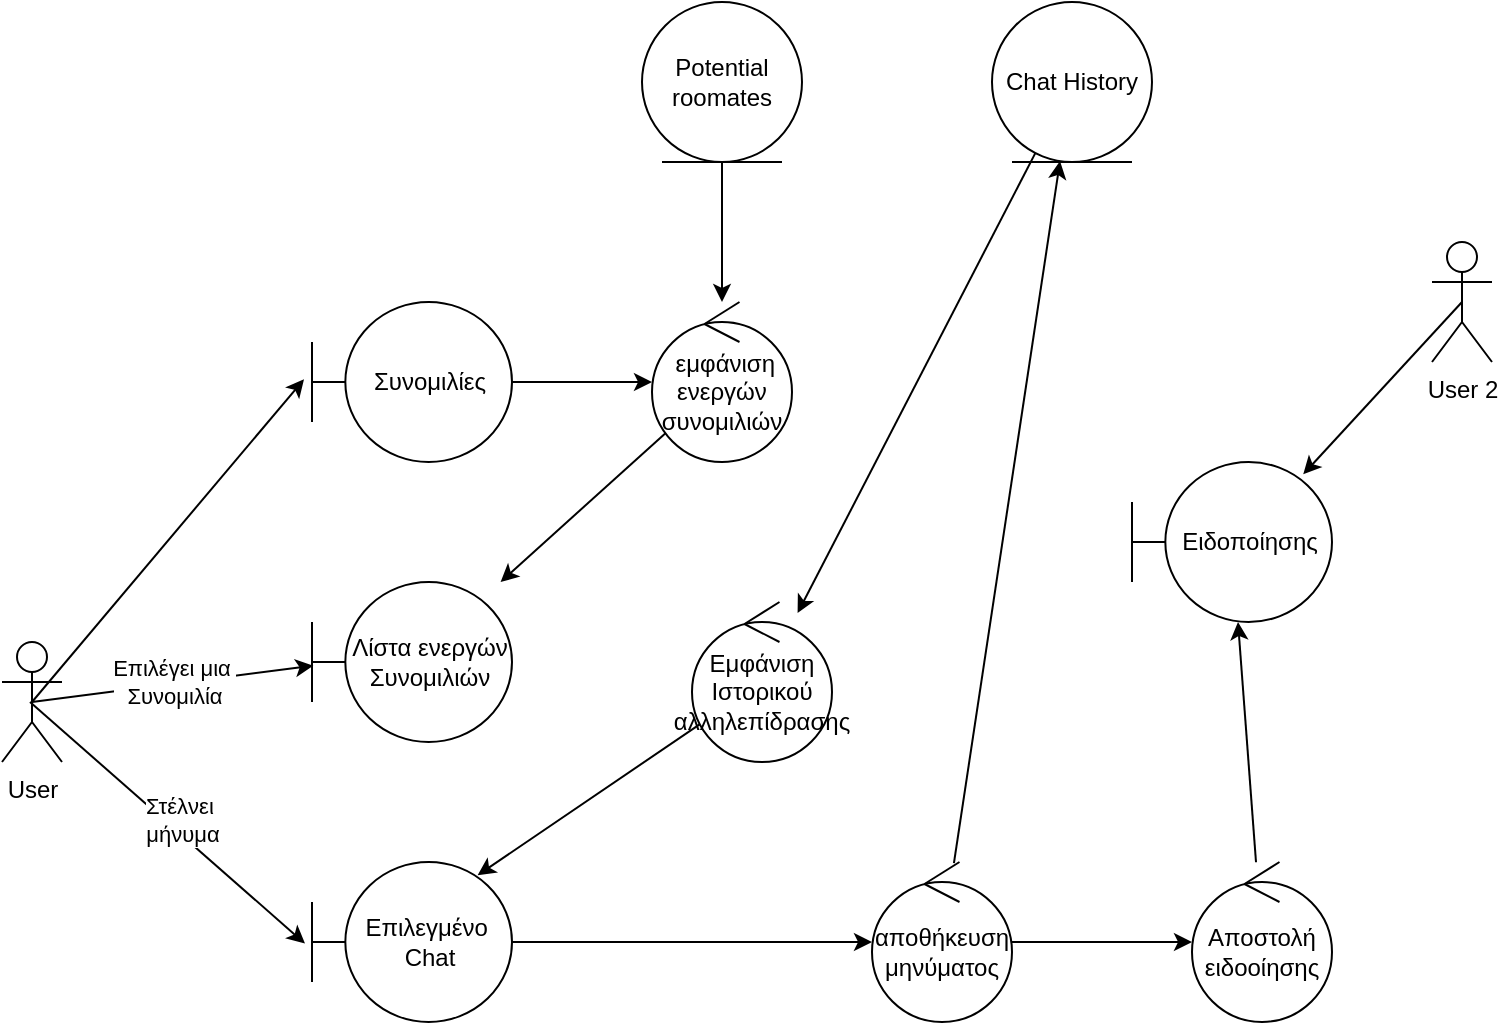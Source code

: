 <mxfile version="26.2.15">
  <diagram name="Page-1" id="Drdrr1knJr6Jigd46JmW">
    <mxGraphModel dx="584" dy="2038" grid="1" gridSize="10" guides="1" tooltips="1" connect="1" arrows="1" fold="1" page="1" pageScale="1" pageWidth="827" pageHeight="1169" math="0" shadow="0">
      <root>
        <mxCell id="0" />
        <mxCell id="1" parent="0" />
        <mxCell id="BNwQtSJ-mPMJO2c8tL4R-9" value="" style="edgeStyle=none;rounded=0;orthogonalLoop=1;jettySize=auto;html=1;" edge="1" parent="1" source="BNwQtSJ-mPMJO2c8tL4R-1" target="BNwQtSJ-mPMJO2c8tL4R-8">
          <mxGeometry relative="1" as="geometry" />
        </mxCell>
        <mxCell id="BNwQtSJ-mPMJO2c8tL4R-1" value="Συνομιλίες" style="shape=umlBoundary;whiteSpace=wrap;html=1;" vertex="1" parent="1">
          <mxGeometry x="210" y="-170" width="100" height="80" as="geometry" />
        </mxCell>
        <mxCell id="BNwQtSJ-mPMJO2c8tL4R-10" value="" style="edgeStyle=none;rounded=0;orthogonalLoop=1;jettySize=auto;html=1;" edge="1" parent="1" source="BNwQtSJ-mPMJO2c8tL4R-3" target="BNwQtSJ-mPMJO2c8tL4R-8">
          <mxGeometry relative="1" as="geometry" />
        </mxCell>
        <mxCell id="BNwQtSJ-mPMJO2c8tL4R-3" value="Potential roomates" style="ellipse;shape=umlEntity;whiteSpace=wrap;html=1;" vertex="1" parent="1">
          <mxGeometry x="375" y="-320" width="80" height="80" as="geometry" />
        </mxCell>
        <mxCell id="BNwQtSJ-mPMJO2c8tL4R-4" value="User&lt;div&gt;&lt;br&gt;&lt;/div&gt;" style="shape=umlActor;verticalLabelPosition=bottom;verticalAlign=top;html=1;" vertex="1" parent="1">
          <mxGeometry x="55" width="30" height="60" as="geometry" />
        </mxCell>
        <mxCell id="BNwQtSJ-mPMJO2c8tL4R-7" style="edgeStyle=none;rounded=0;orthogonalLoop=1;jettySize=auto;html=1;exitX=0.5;exitY=0.5;exitDx=0;exitDy=0;exitPerimeter=0;entryX=-0.04;entryY=0.483;entryDx=0;entryDy=0;entryPerimeter=0;" edge="1" parent="1" source="BNwQtSJ-mPMJO2c8tL4R-4" target="BNwQtSJ-mPMJO2c8tL4R-1">
          <mxGeometry relative="1" as="geometry" />
        </mxCell>
        <mxCell id="BNwQtSJ-mPMJO2c8tL4R-16" value="" style="edgeStyle=none;rounded=0;orthogonalLoop=1;jettySize=auto;html=1;" edge="1" parent="1" source="BNwQtSJ-mPMJO2c8tL4R-8" target="BNwQtSJ-mPMJO2c8tL4R-11">
          <mxGeometry relative="1" as="geometry" />
        </mxCell>
        <mxCell id="BNwQtSJ-mPMJO2c8tL4R-8" value="&amp;nbsp;εμφάνιση&lt;div&gt;ενεργών&lt;/div&gt;&lt;div&gt;συνομιλιών&lt;/div&gt;" style="ellipse;shape=umlControl;whiteSpace=wrap;html=1;" vertex="1" parent="1">
          <mxGeometry x="380" y="-170" width="70" height="80" as="geometry" />
        </mxCell>
        <mxCell id="BNwQtSJ-mPMJO2c8tL4R-11" value="Λίστα ενεργών&lt;div&gt;Συνομιλιών&lt;/div&gt;" style="shape=umlBoundary;whiteSpace=wrap;html=1;" vertex="1" parent="1">
          <mxGeometry x="210" y="-30" width="100" height="80" as="geometry" />
        </mxCell>
        <mxCell id="BNwQtSJ-mPMJO2c8tL4R-12" style="edgeStyle=none;rounded=0;orthogonalLoop=1;jettySize=auto;html=1;exitX=0.5;exitY=0.5;exitDx=0;exitDy=0;exitPerimeter=0;entryX=0.007;entryY=0.523;entryDx=0;entryDy=0;entryPerimeter=0;" edge="1" parent="1" source="BNwQtSJ-mPMJO2c8tL4R-4" target="BNwQtSJ-mPMJO2c8tL4R-11">
          <mxGeometry relative="1" as="geometry" />
        </mxCell>
        <mxCell id="BNwQtSJ-mPMJO2c8tL4R-15" value="Επιλέγει μια&amp;nbsp;&lt;div&gt;Συνομιλία&lt;/div&gt;" style="edgeLabel;html=1;align=center;verticalAlign=middle;resizable=0;points=[];" vertex="1" connectable="0" parent="BNwQtSJ-mPMJO2c8tL4R-12">
          <mxGeometry x="0.001" y="1" relative="1" as="geometry">
            <mxPoint as="offset" />
          </mxGeometry>
        </mxCell>
        <mxCell id="BNwQtSJ-mPMJO2c8tL4R-21" value="" style="edgeStyle=none;rounded=0;orthogonalLoop=1;jettySize=auto;html=1;entryX=0.828;entryY=0.083;entryDx=0;entryDy=0;entryPerimeter=0;" edge="1" parent="1" source="BNwQtSJ-mPMJO2c8tL4R-17" target="BNwQtSJ-mPMJO2c8tL4R-20">
          <mxGeometry relative="1" as="geometry" />
        </mxCell>
        <mxCell id="BNwQtSJ-mPMJO2c8tL4R-17" value="Εμφάνιση Ιστορικού&lt;div&gt;αλληλεπίδρασης&lt;/div&gt;" style="ellipse;shape=umlControl;whiteSpace=wrap;html=1;" vertex="1" parent="1">
          <mxGeometry x="400" y="-20" width="70" height="80" as="geometry" />
        </mxCell>
        <mxCell id="BNwQtSJ-mPMJO2c8tL4R-19" value="" style="edgeStyle=none;rounded=0;orthogonalLoop=1;jettySize=auto;html=1;" edge="1" parent="1" source="BNwQtSJ-mPMJO2c8tL4R-18" target="BNwQtSJ-mPMJO2c8tL4R-17">
          <mxGeometry relative="1" as="geometry" />
        </mxCell>
        <mxCell id="BNwQtSJ-mPMJO2c8tL4R-18" value="Chat History" style="ellipse;shape=umlEntity;whiteSpace=wrap;html=1;" vertex="1" parent="1">
          <mxGeometry x="550" y="-320" width="80" height="80" as="geometry" />
        </mxCell>
        <mxCell id="BNwQtSJ-mPMJO2c8tL4R-27" value="" style="edgeStyle=none;rounded=0;orthogonalLoop=1;jettySize=auto;html=1;" edge="1" parent="1" source="BNwQtSJ-mPMJO2c8tL4R-20" target="BNwQtSJ-mPMJO2c8tL4R-26">
          <mxGeometry relative="1" as="geometry" />
        </mxCell>
        <mxCell id="BNwQtSJ-mPMJO2c8tL4R-20" value="Επιλεγμένο&amp;nbsp;&lt;div&gt;Chat&lt;/div&gt;" style="shape=umlBoundary;whiteSpace=wrap;html=1;" vertex="1" parent="1">
          <mxGeometry x="210" y="110" width="100" height="80" as="geometry" />
        </mxCell>
        <mxCell id="BNwQtSJ-mPMJO2c8tL4R-24" style="edgeStyle=none;rounded=0;orthogonalLoop=1;jettySize=auto;html=1;exitX=0.5;exitY=0.5;exitDx=0;exitDy=0;exitPerimeter=0;entryX=-0.025;entryY=0.51;entryDx=0;entryDy=0;entryPerimeter=0;" edge="1" parent="1">
          <mxGeometry relative="1" as="geometry">
            <mxPoint x="69" y="30" as="sourcePoint" />
            <mxPoint x="206.5" y="150.8" as="targetPoint" />
          </mxGeometry>
        </mxCell>
        <mxCell id="BNwQtSJ-mPMJO2c8tL4R-25" value="Στέλνει&amp;nbsp;&lt;div&gt;μήνυμα&lt;/div&gt;" style="edgeLabel;html=1;align=center;verticalAlign=middle;resizable=0;points=[];" vertex="1" connectable="0" parent="BNwQtSJ-mPMJO2c8tL4R-24">
          <mxGeometry x="0.046" y="6" relative="1" as="geometry">
            <mxPoint as="offset" />
          </mxGeometry>
        </mxCell>
        <mxCell id="BNwQtSJ-mPMJO2c8tL4R-28" value="" style="edgeStyle=none;rounded=0;orthogonalLoop=1;jettySize=auto;html=1;" edge="1" parent="1" source="BNwQtSJ-mPMJO2c8tL4R-26" target="BNwQtSJ-mPMJO2c8tL4R-18">
          <mxGeometry relative="1" as="geometry" />
        </mxCell>
        <mxCell id="BNwQtSJ-mPMJO2c8tL4R-30" value="" style="edgeStyle=none;rounded=0;orthogonalLoop=1;jettySize=auto;html=1;" edge="1" parent="1" source="BNwQtSJ-mPMJO2c8tL4R-26" target="BNwQtSJ-mPMJO2c8tL4R-29">
          <mxGeometry relative="1" as="geometry" />
        </mxCell>
        <mxCell id="BNwQtSJ-mPMJO2c8tL4R-26" value="αποθήκευση&lt;div&gt;μηνύματος&lt;/div&gt;" style="ellipse;shape=umlControl;whiteSpace=wrap;html=1;" vertex="1" parent="1">
          <mxGeometry x="490" y="110" width="70" height="80" as="geometry" />
        </mxCell>
        <mxCell id="BNwQtSJ-mPMJO2c8tL4R-37" value="" style="edgeStyle=none;rounded=0;orthogonalLoop=1;jettySize=auto;html=1;" edge="1" parent="1" source="BNwQtSJ-mPMJO2c8tL4R-29" target="BNwQtSJ-mPMJO2c8tL4R-33">
          <mxGeometry relative="1" as="geometry" />
        </mxCell>
        <mxCell id="BNwQtSJ-mPMJO2c8tL4R-29" value="Αποστολή ειδοοίησης" style="ellipse;shape=umlControl;whiteSpace=wrap;html=1;" vertex="1" parent="1">
          <mxGeometry x="650" y="110" width="70" height="80" as="geometry" />
        </mxCell>
        <mxCell id="BNwQtSJ-mPMJO2c8tL4R-31" value="User 2&lt;div&gt;&lt;br&gt;&lt;/div&gt;" style="shape=umlActor;verticalLabelPosition=bottom;verticalAlign=top;html=1;" vertex="1" parent="1">
          <mxGeometry x="770" y="-200" width="30" height="60" as="geometry" />
        </mxCell>
        <mxCell id="BNwQtSJ-mPMJO2c8tL4R-33" value="Ειδοποίησης" style="shape=umlBoundary;whiteSpace=wrap;html=1;" vertex="1" parent="1">
          <mxGeometry x="620" y="-90" width="100" height="80" as="geometry" />
        </mxCell>
        <mxCell id="BNwQtSJ-mPMJO2c8tL4R-39" style="edgeStyle=none;rounded=0;orthogonalLoop=1;jettySize=auto;html=1;exitX=0.5;exitY=0.5;exitDx=0;exitDy=0;exitPerimeter=0;entryX=0.856;entryY=0.077;entryDx=0;entryDy=0;entryPerimeter=0;" edge="1" parent="1" source="BNwQtSJ-mPMJO2c8tL4R-31" target="BNwQtSJ-mPMJO2c8tL4R-33">
          <mxGeometry relative="1" as="geometry" />
        </mxCell>
      </root>
    </mxGraphModel>
  </diagram>
</mxfile>
